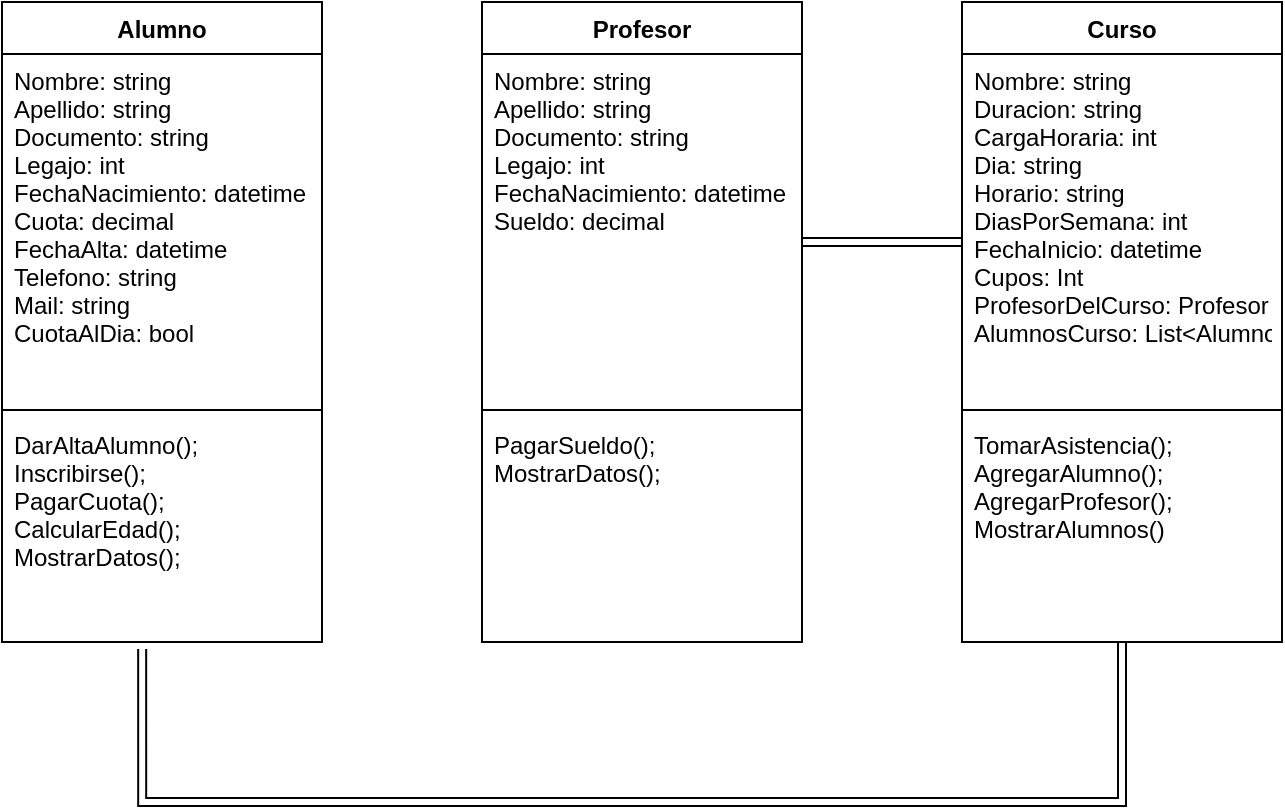 <mxfile version="14.9.0" type="device"><diagram id="zvnIO9dKdjJ0R3UoJU5X" name="Page-1"><mxGraphModel dx="699" dy="794" grid="1" gridSize="10" guides="1" tooltips="1" connect="1" arrows="1" fold="1" page="1" pageScale="1" pageWidth="827" pageHeight="1169" math="0" shadow="0"><root><mxCell id="0"/><mxCell id="1" parent="0"/><mxCell id="EB9ygmqg0juZ9hRMXYoM-1" value="Alumno" style="swimlane;fontStyle=1;align=center;verticalAlign=top;childLayout=stackLayout;horizontal=1;startSize=26;horizontalStack=0;resizeParent=1;resizeParentMax=0;resizeLast=0;collapsible=1;marginBottom=0;" parent="1" vertex="1"><mxGeometry x="40" y="40" width="160" height="320" as="geometry"><mxRectangle x="40" y="40" width="80" height="26" as="alternateBounds"/></mxGeometry></mxCell><mxCell id="EB9ygmqg0juZ9hRMXYoM-2" value="Nombre: string&#10;Apellido: string&#10;Documento: string&#10;Legajo: int&#10;FechaNacimiento: datetime&#10;Cuota: decimal&#10;FechaAlta: datetime&#10;Telefono: string&#10;Mail: string&#10;CuotaAlDia: bool" style="text;strokeColor=none;fillColor=none;align=left;verticalAlign=top;spacingLeft=4;spacingRight=4;overflow=hidden;rotatable=0;points=[[0,0.5],[1,0.5]];portConstraint=eastwest;" parent="EB9ygmqg0juZ9hRMXYoM-1" vertex="1"><mxGeometry y="26" width="160" height="174" as="geometry"/></mxCell><mxCell id="EB9ygmqg0juZ9hRMXYoM-3" value="" style="line;strokeWidth=1;fillColor=none;align=left;verticalAlign=middle;spacingTop=-1;spacingLeft=3;spacingRight=3;rotatable=0;labelPosition=right;points=[];portConstraint=eastwest;" parent="EB9ygmqg0juZ9hRMXYoM-1" vertex="1"><mxGeometry y="200" width="160" height="8" as="geometry"/></mxCell><mxCell id="EB9ygmqg0juZ9hRMXYoM-4" value="DarAltaAlumno();&#10;Inscribirse();&#10;PagarCuota();&#10;CalcularEdad();&#10;MostrarDatos();" style="text;strokeColor=none;fillColor=none;align=left;verticalAlign=top;spacingLeft=4;spacingRight=4;overflow=hidden;rotatable=0;points=[[0,0.5],[1,0.5]];portConstraint=eastwest;" parent="EB9ygmqg0juZ9hRMXYoM-1" vertex="1"><mxGeometry y="208" width="160" height="112" as="geometry"/></mxCell><mxCell id="EB9ygmqg0juZ9hRMXYoM-5" value="Profesor" style="swimlane;fontStyle=1;align=center;verticalAlign=top;childLayout=stackLayout;horizontal=1;startSize=26;horizontalStack=0;resizeParent=1;resizeParentMax=0;resizeLast=0;collapsible=1;marginBottom=0;" parent="1" vertex="1"><mxGeometry x="280" y="40" width="160" height="320" as="geometry"><mxRectangle x="40" y="40" width="80" height="26" as="alternateBounds"/></mxGeometry></mxCell><mxCell id="EB9ygmqg0juZ9hRMXYoM-6" value="Nombre: string&#10;Apellido: string&#10;Documento: string&#10;Legajo: int&#10;FechaNacimiento: datetime&#10;Sueldo: decimal&#10;" style="text;strokeColor=none;fillColor=none;align=left;verticalAlign=top;spacingLeft=4;spacingRight=4;overflow=hidden;rotatable=0;points=[[0,0.5],[1,0.5]];portConstraint=eastwest;" parent="EB9ygmqg0juZ9hRMXYoM-5" vertex="1"><mxGeometry y="26" width="160" height="174" as="geometry"/></mxCell><mxCell id="EB9ygmqg0juZ9hRMXYoM-7" value="" style="line;strokeWidth=1;fillColor=none;align=left;verticalAlign=middle;spacingTop=-1;spacingLeft=3;spacingRight=3;rotatable=0;labelPosition=right;points=[];portConstraint=eastwest;" parent="EB9ygmqg0juZ9hRMXYoM-5" vertex="1"><mxGeometry y="200" width="160" height="8" as="geometry"/></mxCell><mxCell id="EB9ygmqg0juZ9hRMXYoM-8" value="PagarSueldo();&#10;MostrarDatos();" style="text;strokeColor=none;fillColor=none;align=left;verticalAlign=top;spacingLeft=4;spacingRight=4;overflow=hidden;rotatable=0;points=[[0,0.5],[1,0.5]];portConstraint=eastwest;" parent="EB9ygmqg0juZ9hRMXYoM-5" vertex="1"><mxGeometry y="208" width="160" height="112" as="geometry"/></mxCell><mxCell id="EB9ygmqg0juZ9hRMXYoM-15" style="edgeStyle=orthogonalEdgeStyle;shape=link;rounded=0;orthogonalLoop=1;jettySize=auto;html=1;entryX=0.438;entryY=1.031;entryDx=0;entryDy=0;entryPerimeter=0;" parent="1" source="EB9ygmqg0juZ9hRMXYoM-9" target="EB9ygmqg0juZ9hRMXYoM-4" edge="1"><mxGeometry relative="1" as="geometry"><Array as="points"><mxPoint x="600" y="440"/><mxPoint x="110" y="440"/></Array></mxGeometry></mxCell><mxCell id="EB9ygmqg0juZ9hRMXYoM-9" value="Curso" style="swimlane;fontStyle=1;align=center;verticalAlign=top;childLayout=stackLayout;horizontal=1;startSize=26;horizontalStack=0;resizeParent=1;resizeParentMax=0;resizeLast=0;collapsible=1;marginBottom=0;" parent="1" vertex="1"><mxGeometry x="520" y="40" width="160" height="320" as="geometry"><mxRectangle x="40" y="40" width="80" height="26" as="alternateBounds"/></mxGeometry></mxCell><mxCell id="EB9ygmqg0juZ9hRMXYoM-10" value="Nombre: string&#10;Duracion: string&#10;CargaHoraria: int&#10;Dia: string&#10;Horario: string&#10;DiasPorSemana: int&#10;FechaInicio: datetime&#10;Cupos: Int&#10;ProfesorDelCurso: Profesor&#10;AlumnosCurso: List&lt;Alumno&gt;" style="text;strokeColor=none;fillColor=none;align=left;verticalAlign=top;spacingLeft=4;spacingRight=4;overflow=hidden;rotatable=0;points=[[0,0.5],[1,0.5]];portConstraint=eastwest;" parent="EB9ygmqg0juZ9hRMXYoM-9" vertex="1"><mxGeometry y="26" width="160" height="174" as="geometry"/></mxCell><mxCell id="EB9ygmqg0juZ9hRMXYoM-11" value="" style="line;strokeWidth=1;fillColor=none;align=left;verticalAlign=middle;spacingTop=-1;spacingLeft=3;spacingRight=3;rotatable=0;labelPosition=right;points=[];portConstraint=eastwest;" parent="EB9ygmqg0juZ9hRMXYoM-9" vertex="1"><mxGeometry y="200" width="160" height="8" as="geometry"/></mxCell><mxCell id="EB9ygmqg0juZ9hRMXYoM-12" value="TomarAsistencia();&#10;AgregarAlumno();&#10;AgregarProfesor();&#10;MostrarAlumnos()" style="text;strokeColor=none;fillColor=none;align=left;verticalAlign=top;spacingLeft=4;spacingRight=4;overflow=hidden;rotatable=0;points=[[0,0.5],[1,0.5]];portConstraint=eastwest;" parent="EB9ygmqg0juZ9hRMXYoM-9" vertex="1"><mxGeometry y="208" width="160" height="112" as="geometry"/></mxCell><mxCell id="EB9ygmqg0juZ9hRMXYoM-13" value="" style="edgeStyle=orthogonalEdgeStyle;rounded=0;orthogonalLoop=1;jettySize=auto;html=1;shape=link;" parent="1" source="EB9ygmqg0juZ9hRMXYoM-10" target="EB9ygmqg0juZ9hRMXYoM-6" edge="1"><mxGeometry relative="1" as="geometry"><Array as="points"><mxPoint x="480" y="160"/><mxPoint x="480" y="160"/></Array></mxGeometry></mxCell></root></mxGraphModel></diagram></mxfile>